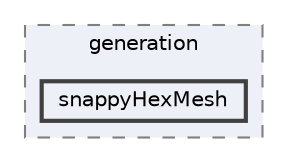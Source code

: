 digraph "applications/utilities/mesh/generation/snappyHexMesh"
{
 // LATEX_PDF_SIZE
  bgcolor="transparent";
  edge [fontname=Helvetica,fontsize=10,labelfontname=Helvetica,labelfontsize=10];
  node [fontname=Helvetica,fontsize=10,shape=box,height=0.2,width=0.4];
  compound=true
  subgraph clusterdir_5e38c77784c29cb5c03b448ec3140896 {
    graph [ bgcolor="#edf0f7", pencolor="grey50", label="generation", fontname=Helvetica,fontsize=10 style="filled,dashed", URL="dir_5e38c77784c29cb5c03b448ec3140896.html",tooltip=""]
  dir_6cb59580d6959b0c95629f696fb8f947 [label="snappyHexMesh", fillcolor="#edf0f7", color="grey25", style="filled,bold", URL="dir_6cb59580d6959b0c95629f696fb8f947.html",tooltip=""];
  }
}

